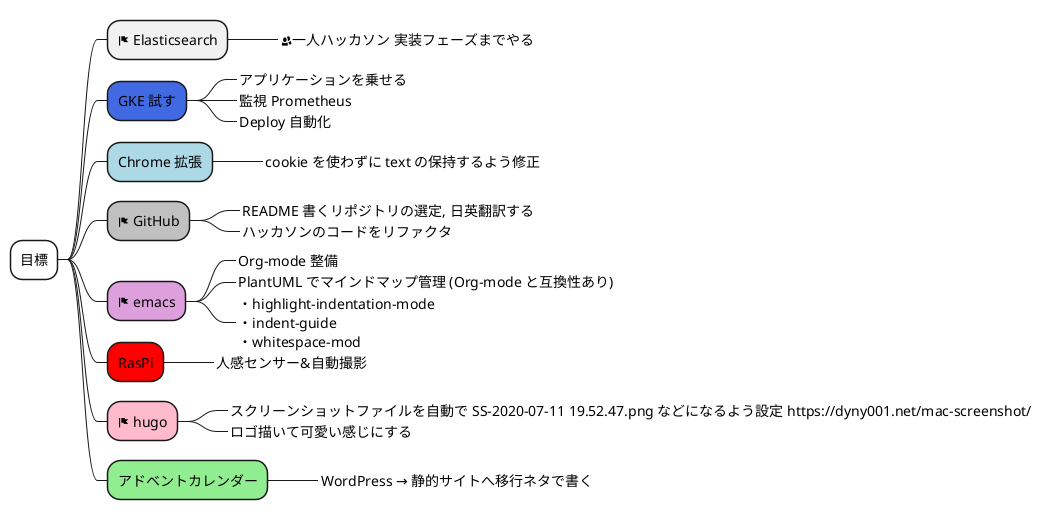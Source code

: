 @startmindmap
*[#white] 目標
** <&flag> Elasticsearch
***_ <&people>一人ハッカソン 実装フェーズまでやる
**[#royalblue] GKE 試す
***_ アプリケーションを乗せる
***_ 監視 Prometheus
***_ Deploy 自動化 
**[#lightblue] Chrome 拡張
***_ cookie を使わずに text の保持するよう修正
**[#silver] <&flag> GitHub
***_ README 書くリポジトリの選定, 日英翻訳する
***_ ハッカソンのコードをリファクタ
**[#plum] <&flag> emacs
***_ Org-mode 整備
***_ PlantUML でマインドマップ管理 (Org-mode と互換性あり)
***_ ・highlight-indentation-mode \n・indent-guide \n・whitespace-mod
**[#red] RasPi
***_ 人感センサー&自動撮影
**[#FFBBCC] <&flag> hugo
***_ スクリーンショットファイルを自動で SS-2020-07-11 19.52.47.png などになるよう設定 https://dyny001.net/mac-screenshot/
***_ ロゴ描いて可愛い感じにする
**[#lightgreen] アドベントカレンダー
***_ WordPress → 静的サイトへ移行ネタで書く
@endmindmap
